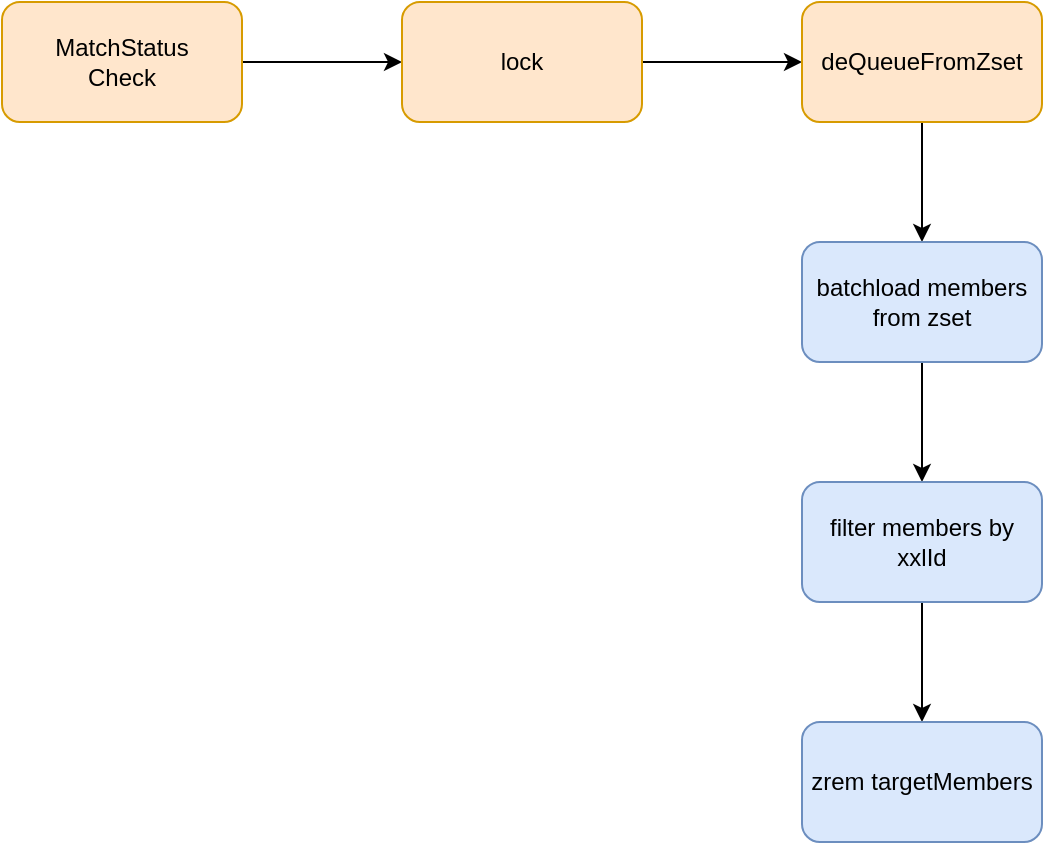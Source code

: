 <mxfile version="16.6.6" type="github" pages="2">
  <diagram id="M3LH4oMvlL-WW8W0X0On" name="CancelMatch">
    <mxGraphModel dx="1422" dy="762" grid="1" gridSize="10" guides="1" tooltips="1" connect="1" arrows="1" fold="1" page="1" pageScale="1" pageWidth="827" pageHeight="1169" math="0" shadow="0">
      <root>
        <mxCell id="0" />
        <mxCell id="1" parent="0" />
        <mxCell id="gqkPClIkoSpvf5nVNbBP-31" value="" style="edgeStyle=orthogonalEdgeStyle;rounded=0;orthogonalLoop=1;jettySize=auto;html=1;" parent="1" source="gqkPClIkoSpvf5nVNbBP-3" target="gqkPClIkoSpvf5nVNbBP-30" edge="1">
          <mxGeometry relative="1" as="geometry" />
        </mxCell>
        <mxCell id="gqkPClIkoSpvf5nVNbBP-3" value="MatchStatus&lt;br&gt;Check" style="rounded=1;whiteSpace=wrap;html=1;fillColor=#ffe6cc;strokeColor=#d79b00;" parent="1" vertex="1">
          <mxGeometry x="80" y="240" width="120" height="60" as="geometry" />
        </mxCell>
        <mxCell id="gqkPClIkoSpvf5nVNbBP-33" value="" style="edgeStyle=orthogonalEdgeStyle;rounded=0;orthogonalLoop=1;jettySize=auto;html=1;" parent="1" source="gqkPClIkoSpvf5nVNbBP-30" target="gqkPClIkoSpvf5nVNbBP-32" edge="1">
          <mxGeometry relative="1" as="geometry" />
        </mxCell>
        <mxCell id="gqkPClIkoSpvf5nVNbBP-30" value="lock" style="rounded=1;whiteSpace=wrap;html=1;fillColor=#ffe6cc;strokeColor=#d79b00;" parent="1" vertex="1">
          <mxGeometry x="280" y="240" width="120" height="60" as="geometry" />
        </mxCell>
        <mxCell id="gqkPClIkoSpvf5nVNbBP-39" value="" style="edgeStyle=orthogonalEdgeStyle;rounded=0;orthogonalLoop=1;jettySize=auto;html=1;" parent="1" source="gqkPClIkoSpvf5nVNbBP-32" target="gqkPClIkoSpvf5nVNbBP-38" edge="1">
          <mxGeometry relative="1" as="geometry" />
        </mxCell>
        <mxCell id="gqkPClIkoSpvf5nVNbBP-32" value="deQueueFromZset" style="rounded=1;whiteSpace=wrap;html=1;fillColor=#ffe6cc;strokeColor=#d79b00;" parent="1" vertex="1">
          <mxGeometry x="480" y="240" width="120" height="60" as="geometry" />
        </mxCell>
        <mxCell id="gqkPClIkoSpvf5nVNbBP-41" value="" style="edgeStyle=orthogonalEdgeStyle;rounded=0;orthogonalLoop=1;jettySize=auto;html=1;" parent="1" source="gqkPClIkoSpvf5nVNbBP-38" target="gqkPClIkoSpvf5nVNbBP-40" edge="1">
          <mxGeometry relative="1" as="geometry" />
        </mxCell>
        <mxCell id="gqkPClIkoSpvf5nVNbBP-38" value="batchload members from zset" style="rounded=1;whiteSpace=wrap;html=1;fillColor=#dae8fc;strokeColor=#6c8ebf;" parent="1" vertex="1">
          <mxGeometry x="480" y="360" width="120" height="60" as="geometry" />
        </mxCell>
        <mxCell id="gqkPClIkoSpvf5nVNbBP-43" value="" style="edgeStyle=orthogonalEdgeStyle;rounded=0;orthogonalLoop=1;jettySize=auto;html=1;" parent="1" source="gqkPClIkoSpvf5nVNbBP-40" target="gqkPClIkoSpvf5nVNbBP-42" edge="1">
          <mxGeometry relative="1" as="geometry" />
        </mxCell>
        <mxCell id="gqkPClIkoSpvf5nVNbBP-40" value="filter members by xxlId" style="rounded=1;whiteSpace=wrap;html=1;fillColor=#dae8fc;strokeColor=#6c8ebf;" parent="1" vertex="1">
          <mxGeometry x="480" y="480" width="120" height="60" as="geometry" />
        </mxCell>
        <mxCell id="gqkPClIkoSpvf5nVNbBP-42" value="zrem targetMembers" style="rounded=1;whiteSpace=wrap;html=1;fillColor=#dae8fc;strokeColor=#6c8ebf;" parent="1" vertex="1">
          <mxGeometry x="480" y="600" width="120" height="60" as="geometry" />
        </mxCell>
      </root>
    </mxGraphModel>
  </diagram>
  <diagram id="2-RJdrYAXWOHnJA6PpJ1" name="doMatch">
    <mxGraphModel dx="1422" dy="1931" grid="1" gridSize="10" guides="1" tooltips="1" connect="1" arrows="1" fold="1" page="1" pageScale="1" pageWidth="827" pageHeight="1169" math="0" shadow="0">
      <root>
        <mxCell id="ExOzP72t9BBGcR9lnV5X-0" />
        <mxCell id="ExOzP72t9BBGcR9lnV5X-1" parent="ExOzP72t9BBGcR9lnV5X-0" />
        <mxCell id="IESB4jSk-9I6mgfhmpl4-0" value="" style="rounded=0;whiteSpace=wrap;html=1;" vertex="1" parent="ExOzP72t9BBGcR9lnV5X-1">
          <mxGeometry x="120" y="199.75" width="120" height="60" as="geometry" />
        </mxCell>
        <mxCell id="IESB4jSk-9I6mgfhmpl4-2" value="" style="rounded=0;whiteSpace=wrap;html=1;" vertex="1" parent="ExOzP72t9BBGcR9lnV5X-1">
          <mxGeometry x="120" y="279.75" width="120" height="60" as="geometry" />
        </mxCell>
        <mxCell id="IESB4jSk-9I6mgfhmpl4-3" value="机器c，单线程" style="rounded=0;whiteSpace=wrap;html=1;fillColor=#dae8fc;strokeColor=#6c8ebf;" vertex="1" parent="ExOzP72t9BBGcR9lnV5X-1">
          <mxGeometry x="120" y="359.75" width="120" height="60" as="geometry" />
        </mxCell>
        <mxCell id="IESB4jSk-9I6mgfhmpl4-4" value="机器d，单线程" style="rounded=0;whiteSpace=wrap;html=1;fillColor=#dae8fc;strokeColor=#6c8ebf;" vertex="1" parent="ExOzP72t9BBGcR9lnV5X-1">
          <mxGeometry x="120" y="439.75" width="120" height="60" as="geometry" />
        </mxCell>
        <mxCell id="IESB4jSk-9I6mgfhmpl4-5" value="机器e，单线程" style="rounded=0;whiteSpace=wrap;html=1;fillColor=#dae8fc;strokeColor=#6c8ebf;" vertex="1" parent="ExOzP72t9BBGcR9lnV5X-1">
          <mxGeometry x="120" y="524.25" width="120" height="60" as="geometry" />
        </mxCell>
        <mxCell id="IESB4jSk-9I6mgfhmpl4-6" value="机器a，单线程，&lt;br&gt;5s每次" style="rounded=0;whiteSpace=wrap;html=1;fillColor=#dae8fc;strokeColor=#6c8ebf;" vertex="1" parent="ExOzP72t9BBGcR9lnV5X-1">
          <mxGeometry x="120" y="199.75" width="120" height="60" as="geometry" />
        </mxCell>
        <mxCell id="IESB4jSk-9I6mgfhmpl4-7" value="机器b，单线程" style="rounded=0;whiteSpace=wrap;html=1;fillColor=#dae8fc;strokeColor=#6c8ebf;" vertex="1" parent="ExOzP72t9BBGcR9lnV5X-1">
          <mxGeometry x="120" y="279.75" width="120" height="60" as="geometry" />
        </mxCell>
        <mxCell id="IESB4jSk-9I6mgfhmpl4-8" value="Locker 0" style="rounded=0;whiteSpace=wrap;html=1;fillColor=#d5e8d4;strokeColor=#82b366;" vertex="1" parent="ExOzP72t9BBGcR9lnV5X-1">
          <mxGeometry x="370" y="280" width="120" height="60" as="geometry" />
        </mxCell>
        <mxCell id="IESB4jSk-9I6mgfhmpl4-9" value="Locker&amp;nbsp;1" style="rounded=0;whiteSpace=wrap;html=1;fillColor=#d5e8d4;strokeColor=#82b366;" vertex="1" parent="ExOzP72t9BBGcR9lnV5X-1">
          <mxGeometry x="370" y="360" width="120" height="60" as="geometry" />
        </mxCell>
        <mxCell id="IESB4jSk-9I6mgfhmpl4-10" value="Locker&amp;nbsp;2" style="rounded=0;whiteSpace=wrap;html=1;fillColor=#d5e8d4;strokeColor=#82b366;" vertex="1" parent="ExOzP72t9BBGcR9lnV5X-1">
          <mxGeometry x="370" y="440" width="120" height="60" as="geometry" />
        </mxCell>
        <mxCell id="IESB4jSk-9I6mgfhmpl4-11" value="匹配队列&lt;br&gt;zset&lt;br&gt;" style="shape=cylinder3;whiteSpace=wrap;html=1;boundedLbl=1;backgroundOutline=1;size=15;" vertex="1" parent="ExOzP72t9BBGcR9lnV5X-1">
          <mxGeometry x="650" y="250" width="120" height="240" as="geometry" />
        </mxCell>
        <mxCell id="IESB4jSk-9I6mgfhmpl4-15" style="edgeStyle=orthogonalEdgeStyle;rounded=0;orthogonalLoop=1;jettySize=auto;html=1;exitX=0.1;exitY=0.5;exitDx=0;exitDy=0;exitPerimeter=0;entryX=0.017;entryY=0.1;entryDx=0;entryDy=0;entryPerimeter=0;" edge="1" parent="ExOzP72t9BBGcR9lnV5X-1" source="IESB4jSk-9I6mgfhmpl4-12" target="IESB4jSk-9I6mgfhmpl4-11">
          <mxGeometry relative="1" as="geometry">
            <mxPoint x="620" y="300" as="targetPoint" />
          </mxGeometry>
        </mxCell>
        <mxCell id="IESB4jSk-9I6mgfhmpl4-16" style="edgeStyle=orthogonalEdgeStyle;rounded=0;orthogonalLoop=1;jettySize=auto;html=1;entryX=0.017;entryY=0.342;entryDx=0;entryDy=0;entryPerimeter=0;" edge="1" parent="ExOzP72t9BBGcR9lnV5X-1" source="IESB4jSk-9I6mgfhmpl4-12" target="IESB4jSk-9I6mgfhmpl4-11">
          <mxGeometry relative="1" as="geometry" />
        </mxCell>
        <mxCell id="IESB4jSk-9I6mgfhmpl4-12" value="" style="shape=curlyBracket;whiteSpace=wrap;html=1;rounded=1;flipH=1;" vertex="1" parent="ExOzP72t9BBGcR9lnV5X-1">
          <mxGeometry x="500" y="280" width="20" height="60" as="geometry" />
        </mxCell>
        <mxCell id="IESB4jSk-9I6mgfhmpl4-18" style="edgeStyle=orthogonalEdgeStyle;rounded=0;orthogonalLoop=1;jettySize=auto;html=1;entryX=-0.033;entryY=0.35;entryDx=0;entryDy=0;entryPerimeter=0;" edge="1" parent="ExOzP72t9BBGcR9lnV5X-1" source="IESB4jSk-9I6mgfhmpl4-17" target="IESB4jSk-9I6mgfhmpl4-11">
          <mxGeometry relative="1" as="geometry" />
        </mxCell>
        <mxCell id="IESB4jSk-9I6mgfhmpl4-19" style="edgeStyle=orthogonalEdgeStyle;rounded=0;orthogonalLoop=1;jettySize=auto;html=1;exitX=0.1;exitY=0.5;exitDx=0;exitDy=0;exitPerimeter=0;entryX=0;entryY=0;entryDx=0;entryDy=172.5;entryPerimeter=0;" edge="1" parent="ExOzP72t9BBGcR9lnV5X-1" source="IESB4jSk-9I6mgfhmpl4-17" target="IESB4jSk-9I6mgfhmpl4-11">
          <mxGeometry relative="1" as="geometry" />
        </mxCell>
        <mxCell id="IESB4jSk-9I6mgfhmpl4-17" value="" style="shape=curlyBracket;whiteSpace=wrap;html=1;rounded=1;flipH=1;" vertex="1" parent="ExOzP72t9BBGcR9lnV5X-1">
          <mxGeometry x="500" y="360" width="20" height="60" as="geometry" />
        </mxCell>
        <mxCell id="IESB4jSk-9I6mgfhmpl4-22" style="edgeStyle=orthogonalEdgeStyle;rounded=0;orthogonalLoop=1;jettySize=auto;html=1;entryX=0;entryY=0;entryDx=0;entryDy=172.5;entryPerimeter=0;" edge="1" parent="ExOzP72t9BBGcR9lnV5X-1" source="IESB4jSk-9I6mgfhmpl4-21" target="IESB4jSk-9I6mgfhmpl4-11">
          <mxGeometry relative="1" as="geometry" />
        </mxCell>
        <mxCell id="IESB4jSk-9I6mgfhmpl4-23" style="edgeStyle=orthogonalEdgeStyle;rounded=0;orthogonalLoop=1;jettySize=auto;html=1;entryX=0;entryY=1;entryDx=0;entryDy=-15;entryPerimeter=0;" edge="1" parent="ExOzP72t9BBGcR9lnV5X-1" source="IESB4jSk-9I6mgfhmpl4-21" target="IESB4jSk-9I6mgfhmpl4-11">
          <mxGeometry relative="1" as="geometry" />
        </mxCell>
        <mxCell id="IESB4jSk-9I6mgfhmpl4-21" value="" style="shape=curlyBracket;whiteSpace=wrap;html=1;rounded=1;flipH=1;" vertex="1" parent="ExOzP72t9BBGcR9lnV5X-1">
          <mxGeometry x="500" y="440" width="20" height="60" as="geometry" />
        </mxCell>
        <mxCell id="IESB4jSk-9I6mgfhmpl4-24" value="score&lt;br&gt;matchScore" style="rounded=0;whiteSpace=wrap;html=1;fillColor=#fff2cc;strokeColor=#d6b656;" vertex="1" parent="ExOzP72t9BBGcR9lnV5X-1">
          <mxGeometry x="650" y="290" width="70" height="30" as="geometry" />
        </mxCell>
        <mxCell id="IESB4jSk-9I6mgfhmpl4-26" value="member&lt;br&gt;json" style="rounded=0;whiteSpace=wrap;html=1;fillColor=#fff2cc;strokeColor=#d6b656;" vertex="1" parent="ExOzP72t9BBGcR9lnV5X-1">
          <mxGeometry x="720" y="290" width="50" height="30" as="geometry" />
        </mxCell>
        <mxCell id="IESB4jSk-9I6mgfhmpl4-28" value="&lt;ul&gt;&lt;li&gt;全服玩家数据，放在一个zset队列中。&lt;/li&gt;&lt;li&gt;zset score为匹配分数，member为json字符串&lt;/li&gt;&lt;li&gt;&lt;br&gt;&lt;/li&gt;&lt;li&gt;匹配器，每台机器上跑一个单线程，高可用。&lt;/li&gt;&lt;li&gt;&lt;br&gt;&lt;/li&gt;&lt;li&gt;匹配器分配zset数据，按照匹配器index，从zset中range对应段的数据，平均分配。使用分布式锁。抢到锁的匹配器可以为其分配资源。&lt;/li&gt;&lt;li&gt;&lt;br&gt;&lt;/li&gt;&lt;li&gt;分配给匹配器的数据，在zset仍存在，除非显式的进行zrem操作（匹配成功|匹配失败）&lt;/li&gt;&lt;/ul&gt;" style="text;strokeColor=none;fillColor=none;html=1;whiteSpace=wrap;verticalAlign=middle;overflow=hidden;" vertex="1" parent="ExOzP72t9BBGcR9lnV5X-1">
          <mxGeometry x="70" y="-70" width="410" height="200" as="geometry" />
        </mxCell>
        <mxCell id="IESB4jSk-9I6mgfhmpl4-29" value="匹配器模型" style="text;strokeColor=none;fillColor=none;html=1;fontSize=24;fontStyle=1;verticalAlign=middle;align=center;" vertex="1" parent="ExOzP72t9BBGcR9lnV5X-1">
          <mxGeometry x="560" y="-180" width="100" height="40" as="geometry" />
        </mxCell>
        <mxCell id="IESB4jSk-9I6mgfhmpl4-31" value="&lt;b&gt;数据资源&lt;/b&gt;" style="text;html=1;strokeColor=none;fillColor=none;align=center;verticalAlign=middle;whiteSpace=wrap;rounded=0;" vertex="1" parent="ExOzP72t9BBGcR9lnV5X-1">
          <mxGeometry x="410" y="213" width="60" height="30" as="geometry" />
        </mxCell>
        <mxCell id="IESB4jSk-9I6mgfhmpl4-32" value="&lt;b&gt;Matcher&lt;/b&gt;" style="text;html=1;strokeColor=none;fillColor=none;align=center;verticalAlign=middle;whiteSpace=wrap;rounded=0;" vertex="1" parent="ExOzP72t9BBGcR9lnV5X-1">
          <mxGeometry x="150" y="152" width="60" height="30" as="geometry" />
        </mxCell>
        <mxCell id="IESB4jSk-9I6mgfhmpl4-35" value="&lt;ul&gt;&lt;li&gt;匹配队列长度会变（匹配成功 取消匹配 出队；开始匹配 入队）队列长度变长原有匹配器不影响，队列长度变短原有匹配器会跟新的匹配器产生重叠的数据。=&amp;gt; 可以使用一致性哈希进行匹配线程和数据资源间的分配。&lt;/li&gt;&lt;li&gt;&lt;br&gt;&lt;/li&gt;&lt;li&gt;假设匹配速度不够快，在分布式锁过期期间不能将分配的数据全部处理完毕。则分布式锁失效。不同匹配器会被分配给大部分重叠的数据。&lt;/li&gt;&lt;li&gt;&lt;br&gt;&lt;/li&gt;&lt;li&gt;假设匹配速度不够快，由于锁是可重入的（jvm，ip，mac），同一个机器的可以得到同一个锁。使用schedule是单线程的，atFixedRate，所以不会并发执行。&lt;/li&gt;&lt;/ul&gt;" style="text;strokeColor=none;fillColor=none;html=1;whiteSpace=wrap;verticalAlign=middle;overflow=hidden;" vertex="1" parent="ExOzP72t9BBGcR9lnV5X-1">
          <mxGeometry x="480" y="-75" width="540" height="210" as="geometry" />
        </mxCell>
        <mxCell id="IESB4jSk-9I6mgfhmpl4-36" value="&lt;ul&gt;&lt;li&gt;如果机器a宕机，在分布式锁有效时间内未恢复。则只要保证剩余的机器数量 &amp;gt; 资源locker数量，这部分资源可以被重新分配给a之外的机器。&lt;/li&gt;&lt;li&gt;&lt;br&gt;&lt;/li&gt;&lt;li&gt;如果机器a宕机，在分布式锁有效时间内恢复，则无影响。&lt;/li&gt;&lt;li&gt;&lt;br&gt;&lt;/li&gt;&lt;li&gt;如果a未宕机，但是某次调度的任务中发生异常。则匹配线程仍然存活，但时后续匹配任务不会再被正常调度。=&amp;gt; 任务需要try-catch住所有异常。&lt;/li&gt;&lt;/ul&gt;" style="text;strokeColor=none;fillColor=none;html=1;whiteSpace=wrap;verticalAlign=middle;overflow=hidden;" vertex="1" parent="ExOzP72t9BBGcR9lnV5X-1">
          <mxGeometry x="790" y="149.75" width="440" height="160.25" as="geometry" />
        </mxCell>
        <mxCell id="IESB4jSk-9I6mgfhmpl4-37" value="&lt;ul&gt;&lt;li&gt;因为匹配队列长度动态变化，匹配器处理速度和分布式锁有效时间相对关系无法精确确定。会导致多个匹配器重复处理了相同的数据。&lt;/li&gt;&lt;li&gt;&lt;br&gt;&lt;/li&gt;&lt;li&gt;解决方案：时间上的并发使用分布式锁，逻辑上的重入使用幂等。在匹配成功后写入匹配结果时进行互斥 + 幂等操作。&lt;/li&gt;&lt;/ul&gt;" style="text;strokeColor=none;fillColor=none;html=1;whiteSpace=wrap;verticalAlign=middle;overflow=hidden;" vertex="1" parent="ExOzP72t9BBGcR9lnV5X-1">
          <mxGeometry x="1040" y="-80" width="540" height="210" as="geometry" />
        </mxCell>
      </root>
    </mxGraphModel>
  </diagram>
</mxfile>
